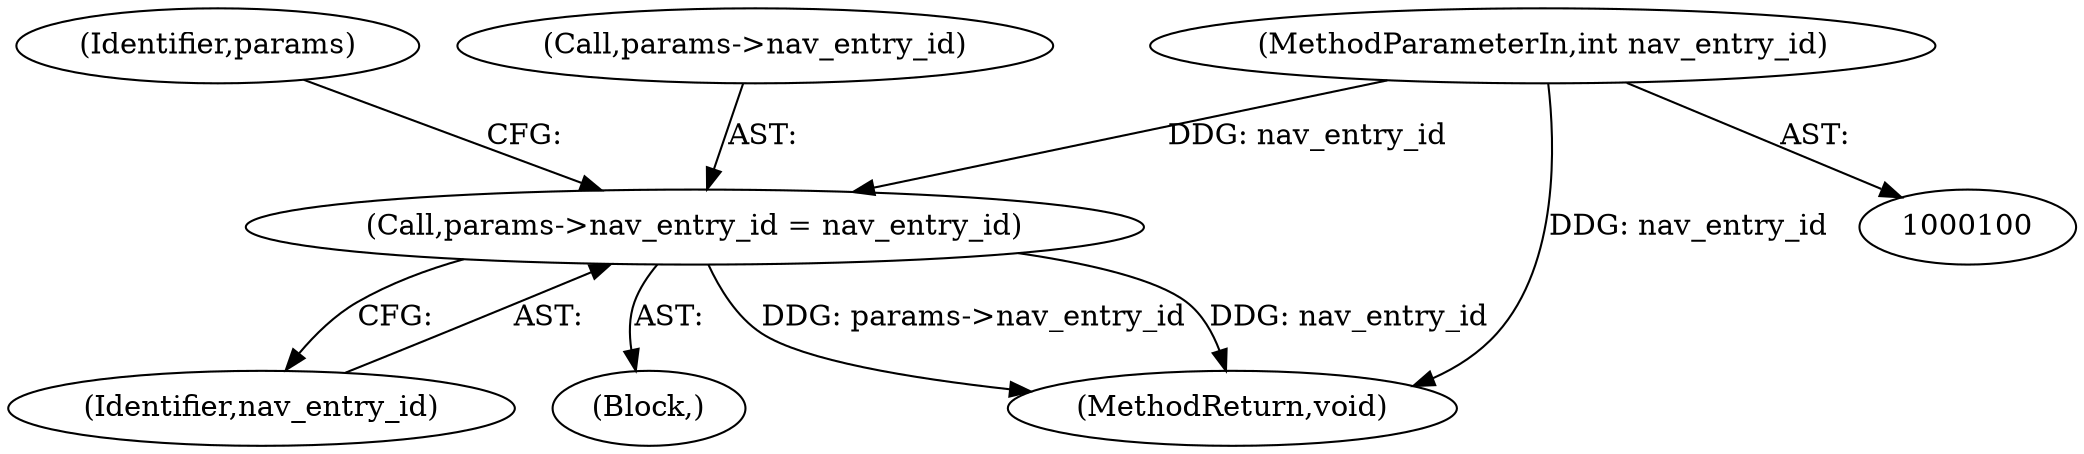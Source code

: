 digraph "0_Chrome_784f56a9c97a838448dd23f9bdc7c05fe8e639b3_1@pointer" {
"1000107" [label="(Call,params->nav_entry_id = nav_entry_id)"];
"1000102" [label="(MethodParameterIn,int nav_entry_id)"];
"1000114" [label="(Identifier,params)"];
"1000108" [label="(Call,params->nav_entry_id)"];
"1000111" [label="(Identifier,nav_entry_id)"];
"1000106" [label="(Block,)"];
"1000102" [label="(MethodParameterIn,int nav_entry_id)"];
"1000174" [label="(MethodReturn,void)"];
"1000107" [label="(Call,params->nav_entry_id = nav_entry_id)"];
"1000107" -> "1000106"  [label="AST: "];
"1000107" -> "1000111"  [label="CFG: "];
"1000108" -> "1000107"  [label="AST: "];
"1000111" -> "1000107"  [label="AST: "];
"1000114" -> "1000107"  [label="CFG: "];
"1000107" -> "1000174"  [label="DDG: params->nav_entry_id"];
"1000107" -> "1000174"  [label="DDG: nav_entry_id"];
"1000102" -> "1000107"  [label="DDG: nav_entry_id"];
"1000102" -> "1000100"  [label="AST: "];
"1000102" -> "1000174"  [label="DDG: nav_entry_id"];
}
